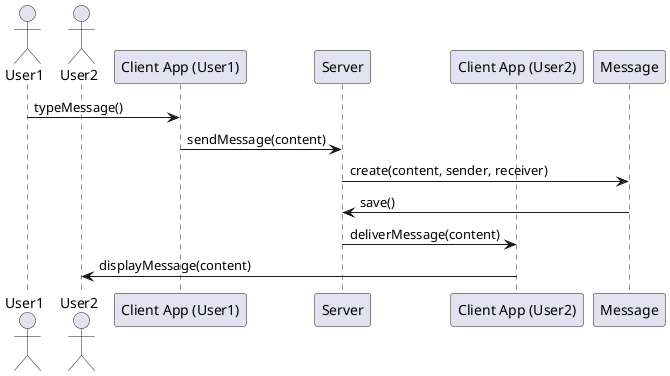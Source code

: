 @startuml
actor User1
actor User2
participant "Client App (User1)" as Client1
participant "Server" as Server
participant "Client App (User2)" as Client2
participant "Message" as Message

User1 -> Client1: typeMessage()
Client1 -> Server: sendMessage(content)
Server -> Message: create(content, sender, receiver)
Message -> Server: save()
Server -> Client2: deliverMessage(content)
Client2 -> User2: displayMessage(content)
@enduml
